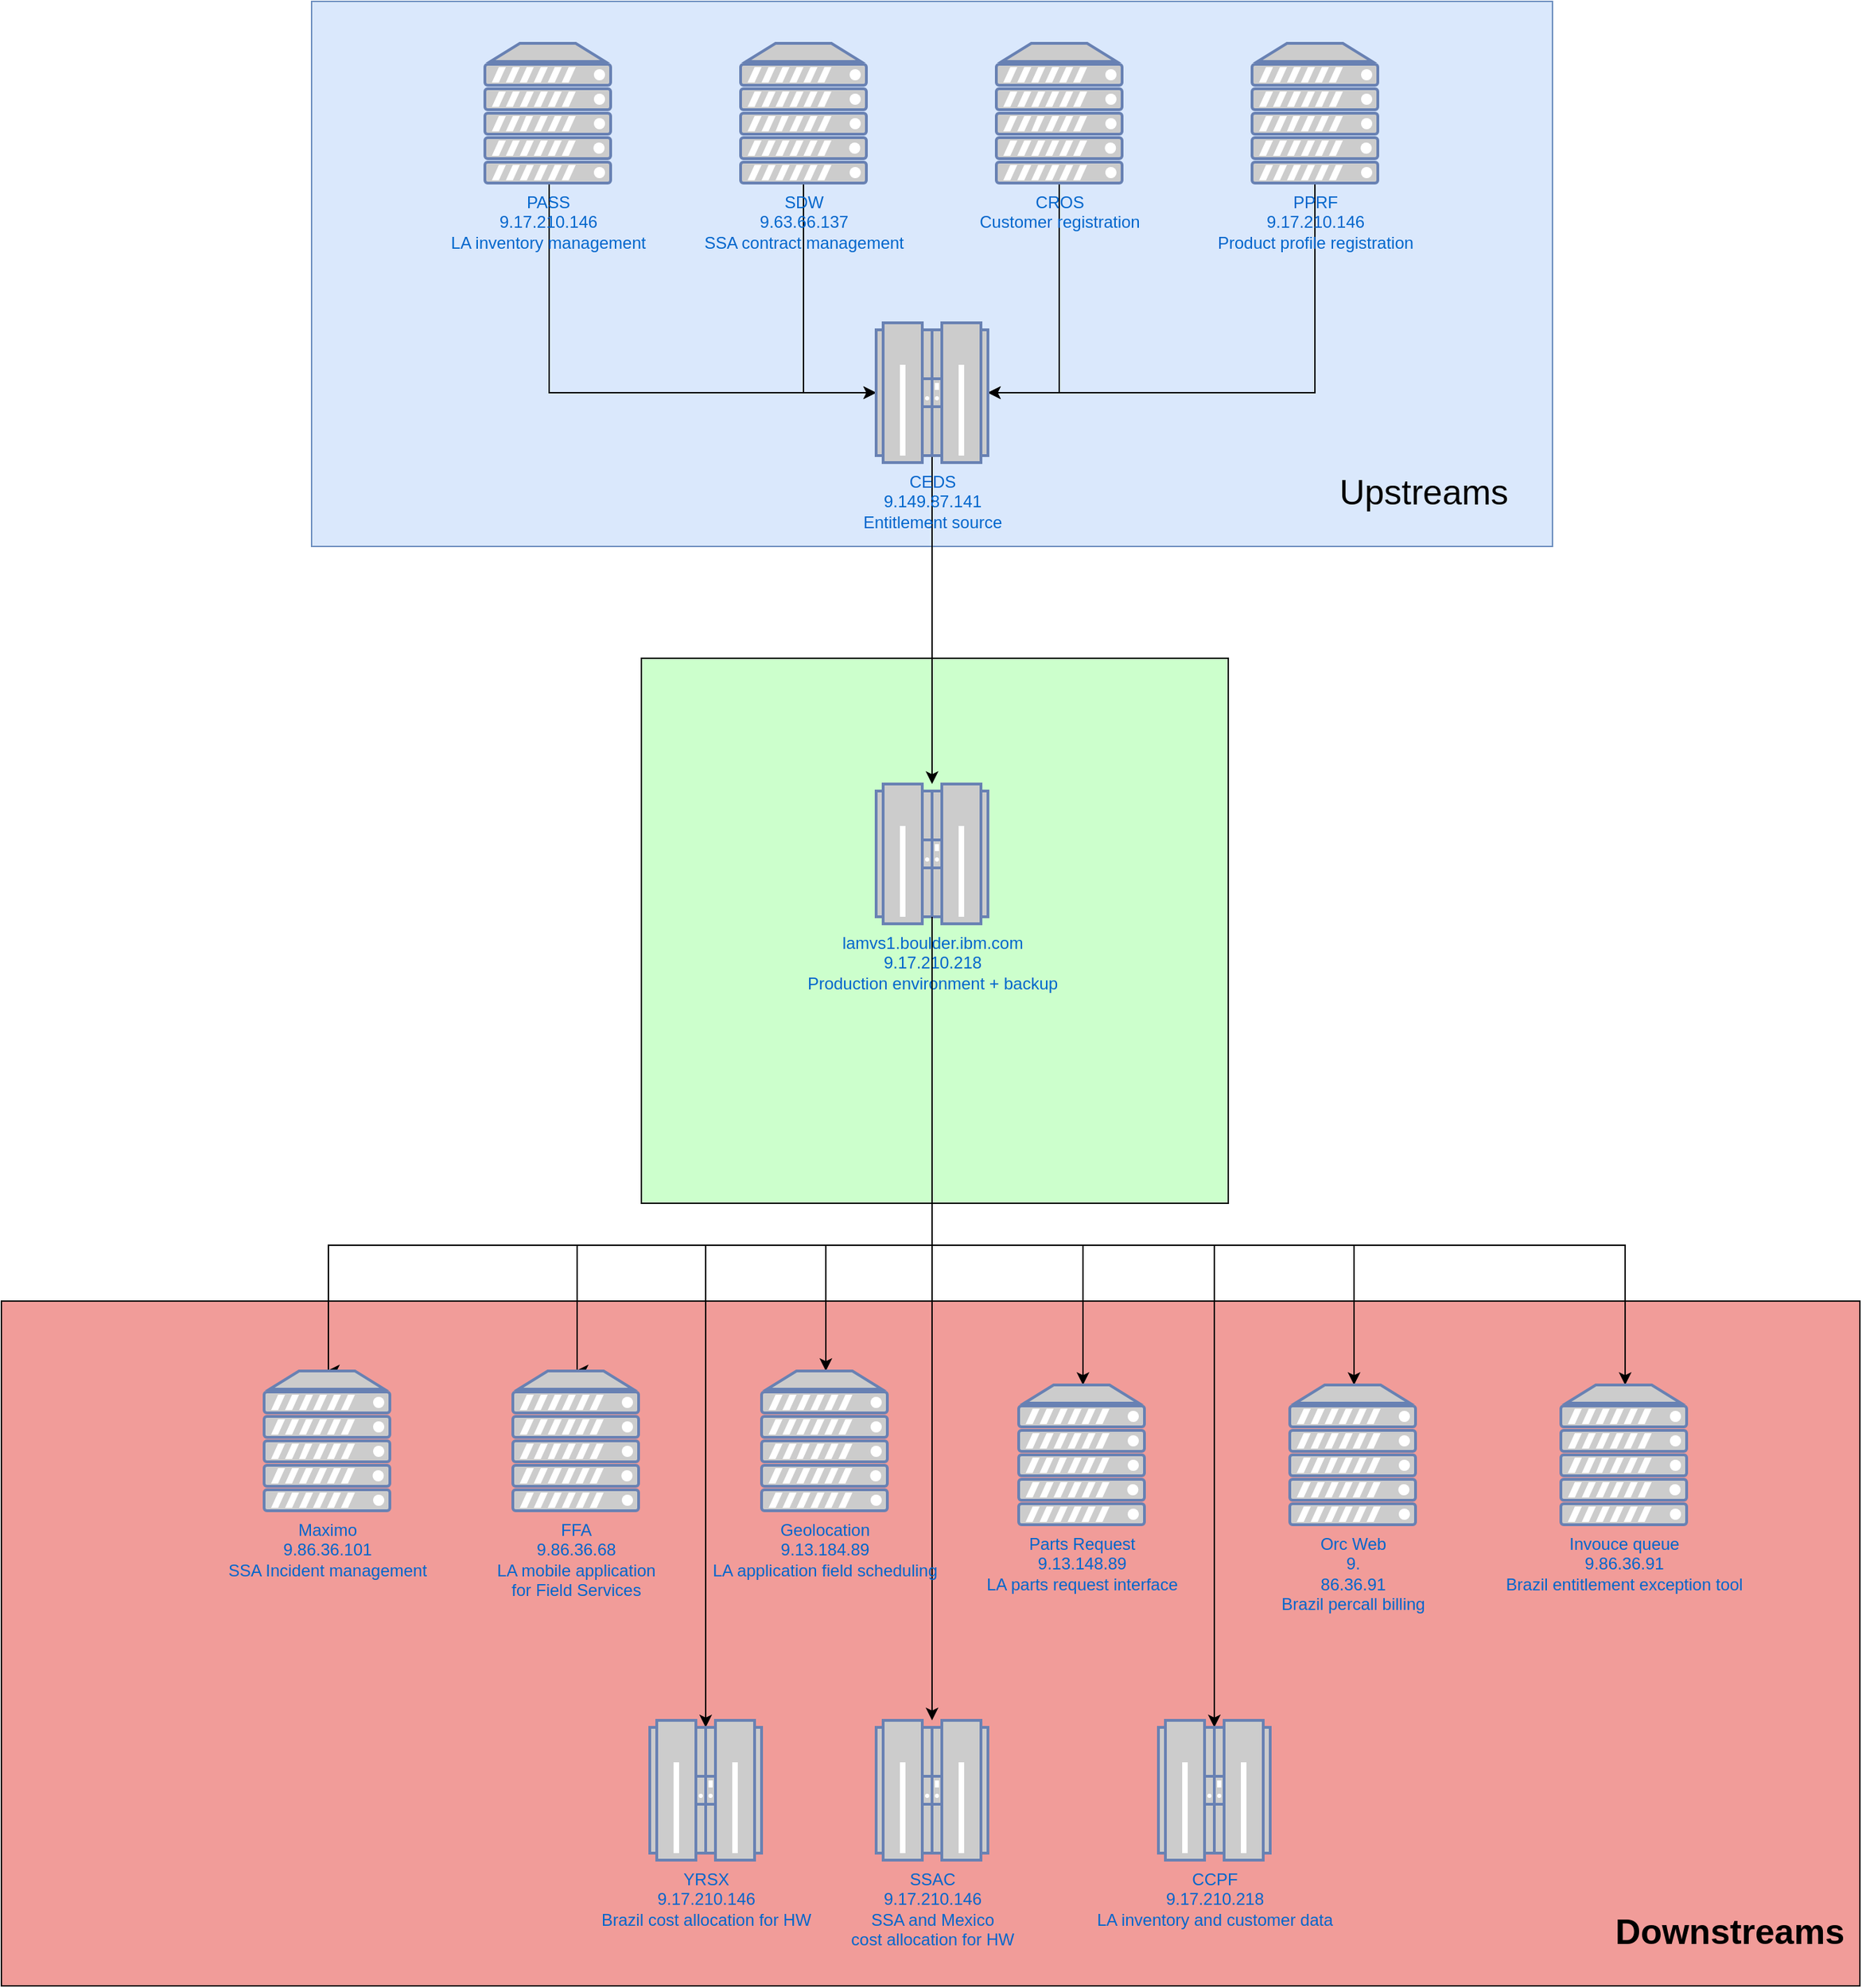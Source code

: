 <mxfile version="10.6.0" type="github"><diagram id="_zCE-TPqoeo9SqMWtjwe" name="Page-1"><mxGraphModel dx="6536" dy="3292" grid="1" gridSize="10" guides="1" tooltips="1" connect="1" arrows="1" fold="1" page="1" pageScale="1" pageWidth="2336" pageHeight="1654" background="none" math="0" shadow="0"><root><mxCell id="0"/><mxCell id="1" parent="0"/><mxCell id="JzEJBtxNvTs0THatI5Rh-37" value="" style="rounded=0;whiteSpace=wrap;html=1;fillColor=#F19C99;fontSize=25;" parent="1" vertex="1"><mxGeometry x="502" y="1020" width="1330" height="490" as="geometry"/></mxCell><mxCell id="JzEJBtxNvTs0THatI5Rh-14" value="" style="rounded=0;whiteSpace=wrap;html=1;fillColor=#dae8fc;strokeColor=#6c8ebf;" parent="1" vertex="1"><mxGeometry x="724" y="90" width="888" height="390" as="geometry"/></mxCell><mxCell id="JzEJBtxNvTs0THatI5Rh-42" value="" style="rounded=0;whiteSpace=wrap;html=1;fillColor=#CCFFCC;" parent="1" vertex="1"><mxGeometry x="960" y="560" width="420" height="390" as="geometry"/></mxCell><mxCell id="JzEJBtxNvTs0THatI5Rh-50" style="edgeStyle=orthogonalEdgeStyle;rounded=0;orthogonalLoop=1;jettySize=auto;html=1;exitX=0.5;exitY=0.95;exitDx=0;exitDy=0;exitPerimeter=0;entryX=0.5;entryY=0;entryDx=0;entryDy=0;entryPerimeter=0;startArrow=none;startFill=0;endArrow=classic;endFill=1;fontSize=25;" parent="1" source="JzEJBtxNvTs0THatI5Rh-1" target="JzEJBtxNvTs0THatI5Rh-28" edge="1"><mxGeometry relative="1" as="geometry"><Array as="points"><mxPoint x="1168" y="980"/><mxPoint x="914" y="980"/></Array></mxGeometry></mxCell><mxCell id="JzEJBtxNvTs0THatI5Rh-51" style="edgeStyle=orthogonalEdgeStyle;rounded=0;orthogonalLoop=1;jettySize=auto;html=1;exitX=0.5;exitY=0.95;exitDx=0;exitDy=0;exitPerimeter=0;startArrow=none;startFill=0;endArrow=classic;endFill=1;fontSize=25;" parent="1" source="JzEJBtxNvTs0THatI5Rh-1" target="JzEJBtxNvTs0THatI5Rh-29" edge="1"><mxGeometry relative="1" as="geometry"><Array as="points"><mxPoint x="1168" y="980"/><mxPoint x="1092" y="980"/></Array></mxGeometry></mxCell><mxCell id="JzEJBtxNvTs0THatI5Rh-52" style="edgeStyle=orthogonalEdgeStyle;rounded=0;orthogonalLoop=1;jettySize=auto;html=1;exitX=0.5;exitY=0.95;exitDx=0;exitDy=0;exitPerimeter=0;startArrow=none;startFill=0;endArrow=classic;endFill=1;fontSize=25;" parent="1" source="JzEJBtxNvTs0THatI5Rh-1" target="JzEJBtxNvTs0THatI5Rh-31" edge="1"><mxGeometry relative="1" as="geometry"><Array as="points"><mxPoint x="1168" y="980"/><mxPoint x="1276" y="980"/></Array></mxGeometry></mxCell><mxCell id="JzEJBtxNvTs0THatI5Rh-53" style="edgeStyle=orthogonalEdgeStyle;rounded=0;orthogonalLoop=1;jettySize=auto;html=1;exitX=0.5;exitY=0.95;exitDx=0;exitDy=0;exitPerimeter=0;startArrow=none;startFill=0;endArrow=classic;endFill=1;fontSize=25;" parent="1" source="JzEJBtxNvTs0THatI5Rh-1" target="JzEJBtxNvTs0THatI5Rh-32" edge="1"><mxGeometry relative="1" as="geometry"><Array as="points"><mxPoint x="1168" y="980"/><mxPoint x="1470" y="980"/></Array></mxGeometry></mxCell><mxCell id="JzEJBtxNvTs0THatI5Rh-55" style="edgeStyle=orthogonalEdgeStyle;rounded=0;orthogonalLoop=1;jettySize=auto;html=1;exitX=0.5;exitY=0.95;exitDx=0;exitDy=0;exitPerimeter=0;startArrow=none;startFill=0;endArrow=classic;endFill=1;fontSize=25;" parent="1" source="JzEJBtxNvTs0THatI5Rh-1" target="JzEJBtxNvTs0THatI5Rh-30" edge="1"><mxGeometry relative="1" as="geometry"><Array as="points"><mxPoint x="1168" y="980"/><mxPoint x="1664" y="980"/></Array></mxGeometry></mxCell><mxCell id="JzEJBtxNvTs0THatI5Rh-58" style="edgeStyle=orthogonalEdgeStyle;rounded=0;orthogonalLoop=1;jettySize=auto;html=1;exitX=0.5;exitY=0.95;exitDx=0;exitDy=0;exitPerimeter=0;startArrow=none;startFill=0;endArrow=classic;endFill=1;fontSize=25;entryX=0.5;entryY=0.05;entryDx=0;entryDy=0;entryPerimeter=0;" parent="1" source="JzEJBtxNvTs0THatI5Rh-1" target="JzEJBtxNvTs0THatI5Rh-35" edge="1"><mxGeometry relative="1" as="geometry"><Array as="points"><mxPoint x="1168" y="980"/><mxPoint x="1006" y="980"/></Array></mxGeometry></mxCell><mxCell id="JzEJBtxNvTs0THatI5Rh-59" style="edgeStyle=orthogonalEdgeStyle;rounded=0;orthogonalLoop=1;jettySize=auto;html=1;exitX=0.5;exitY=0.95;exitDx=0;exitDy=0;exitPerimeter=0;startArrow=none;startFill=0;endArrow=classic;endFill=1;fontSize=25;" parent="1" source="JzEJBtxNvTs0THatI5Rh-1" target="JzEJBtxNvTs0THatI5Rh-34" edge="1"><mxGeometry relative="1" as="geometry"/></mxCell><mxCell id="JzEJBtxNvTs0THatI5Rh-62" style="edgeStyle=orthogonalEdgeStyle;rounded=0;orthogonalLoop=1;jettySize=auto;html=1;exitX=0.5;exitY=0.95;exitDx=0;exitDy=0;exitPerimeter=0;entryX=0.5;entryY=0.05;entryDx=0;entryDy=0;entryPerimeter=0;startArrow=none;startFill=0;endArrow=classic;endFill=1;fontSize=25;" parent="1" source="JzEJBtxNvTs0THatI5Rh-1" target="JzEJBtxNvTs0THatI5Rh-36" edge="1"><mxGeometry relative="1" as="geometry"><Array as="points"><mxPoint x="1168" y="980"/><mxPoint x="1370" y="980"/></Array></mxGeometry></mxCell><mxCell id="JzEJBtxNvTs0THatI5Rh-1" value="&lt;div&gt;lamvs1.boulder.ibm.com&lt;/div&gt;&lt;div&gt;9.17.210.218&lt;/div&gt;&lt;div&gt;Production environment + backup&lt;br&gt;&lt;/div&gt;" style="fontColor=#0066CC;verticalAlign=top;verticalLabelPosition=bottom;labelPosition=center;align=center;html=1;outlineConnect=0;fillColor=#CCCCCC;strokeColor=#6881B3;gradientColor=none;gradientDirection=north;strokeWidth=2;shape=mxgraph.networks.mainframe;" parent="1" vertex="1"><mxGeometry x="1128" y="650" width="80" height="100" as="geometry"/></mxCell><mxCell id="JzEJBtxNvTs0THatI5Rh-18" style="edgeStyle=orthogonalEdgeStyle;rounded=0;orthogonalLoop=1;jettySize=auto;html=1;exitX=0.5;exitY=1;exitDx=0;exitDy=0;exitPerimeter=0;entryX=1;entryY=0.5;entryDx=0;entryDy=0;entryPerimeter=0;" parent="1" source="JzEJBtxNvTs0THatI5Rh-3" target="JzEJBtxNvTs0THatI5Rh-8" edge="1"><mxGeometry relative="1" as="geometry"/></mxCell><mxCell id="JzEJBtxNvTs0THatI5Rh-3" value="&lt;div&gt;CROS&lt;/div&gt;&lt;div&gt;Customer registration&lt;br&gt;&lt;/div&gt;" style="fontColor=#0066CC;verticalAlign=top;verticalLabelPosition=bottom;labelPosition=center;align=center;html=1;outlineConnect=0;fillColor=#CCCCCC;strokeColor=#6881B3;gradientColor=none;gradientDirection=north;strokeWidth=2;shape=mxgraph.networks.server;" parent="1" vertex="1"><mxGeometry x="1214" y="120" width="90" height="100" as="geometry"/></mxCell><mxCell id="JzEJBtxNvTs0THatI5Rh-16" value="" style="edgeStyle=orthogonalEdgeStyle;rounded=0;orthogonalLoop=1;jettySize=auto;html=1;entryX=0;entryY=0.5;entryDx=0;entryDy=0;entryPerimeter=0;" parent="1" source="JzEJBtxNvTs0THatI5Rh-4" target="JzEJBtxNvTs0THatI5Rh-8" edge="1"><mxGeometry relative="1" as="geometry"><mxPoint x="893" y="300" as="targetPoint"/><Array as="points"><mxPoint x="894" y="370"/></Array></mxGeometry></mxCell><mxCell id="JzEJBtxNvTs0THatI5Rh-4" value="&lt;div&gt;PASS&lt;/div&gt;&lt;div&gt;9.17.210.146&lt;/div&gt;&lt;div&gt;LA inventory management&lt;br&gt;&lt;/div&gt;" style="fontColor=#0066CC;verticalAlign=top;verticalLabelPosition=bottom;labelPosition=center;align=center;html=1;outlineConnect=0;fillColor=#CCCCCC;strokeColor=#6881B3;gradientColor=none;gradientDirection=north;strokeWidth=2;shape=mxgraph.networks.server;" parent="1" vertex="1"><mxGeometry x="848" y="120" width="90" height="100" as="geometry"/></mxCell><mxCell id="JzEJBtxNvTs0THatI5Rh-17" style="edgeStyle=orthogonalEdgeStyle;rounded=0;orthogonalLoop=1;jettySize=auto;html=1;exitX=0.5;exitY=1;exitDx=0;exitDy=0;exitPerimeter=0;entryX=0;entryY=0.5;entryDx=0;entryDy=0;entryPerimeter=0;" parent="1" source="JzEJBtxNvTs0THatI5Rh-5" target="JzEJBtxNvTs0THatI5Rh-8" edge="1"><mxGeometry relative="1" as="geometry"/></mxCell><mxCell id="JzEJBtxNvTs0THatI5Rh-5" value="&lt;div&gt;SDW&lt;/div&gt;&lt;div&gt;9.63.66.137&lt;/div&gt;&lt;div&gt;SSA contract management&lt;br&gt;&lt;/div&gt;" style="fontColor=#0066CC;verticalAlign=top;verticalLabelPosition=bottom;labelPosition=center;align=center;html=1;outlineConnect=0;fillColor=#CCCCCC;strokeColor=#6881B3;gradientColor=none;gradientDirection=north;strokeWidth=2;shape=mxgraph.networks.server;" parent="1" vertex="1"><mxGeometry x="1031" y="120" width="90" height="100" as="geometry"/></mxCell><mxCell id="JzEJBtxNvTs0THatI5Rh-20" style="edgeStyle=orthogonalEdgeStyle;rounded=0;orthogonalLoop=1;jettySize=auto;html=1;exitX=0.5;exitY=1;exitDx=0;exitDy=0;exitPerimeter=0;entryX=1;entryY=0.5;entryDx=0;entryDy=0;entryPerimeter=0;" parent="1" source="JzEJBtxNvTs0THatI5Rh-6" target="JzEJBtxNvTs0THatI5Rh-8" edge="1"><mxGeometry relative="1" as="geometry"/></mxCell><mxCell id="JzEJBtxNvTs0THatI5Rh-6" value="&lt;div&gt;PPRF&lt;/div&gt;&lt;div&gt;9.17.210.146&lt;/div&gt;&lt;div&gt;Product profile registration&lt;br&gt;&lt;/div&gt;" style="fontColor=#0066CC;verticalAlign=top;verticalLabelPosition=bottom;labelPosition=center;align=center;html=1;outlineConnect=0;fillColor=#CCCCCC;strokeColor=#6881B3;gradientColor=none;gradientDirection=north;strokeWidth=2;shape=mxgraph.networks.server;" parent="1" vertex="1"><mxGeometry x="1397" y="120" width="90" height="100" as="geometry"/></mxCell><mxCell id="JzEJBtxNvTs0THatI5Rh-46" style="edgeStyle=orthogonalEdgeStyle;rounded=0;orthogonalLoop=1;jettySize=auto;html=1;exitX=0.5;exitY=0.95;exitDx=0;exitDy=0;exitPerimeter=0;fontSize=25;" parent="1" source="JzEJBtxNvTs0THatI5Rh-8" target="JzEJBtxNvTs0THatI5Rh-1" edge="1"><mxGeometry relative="1" as="geometry"/></mxCell><mxCell id="JzEJBtxNvTs0THatI5Rh-8" value="&lt;div&gt;CEDS&lt;/div&gt;&lt;div&gt;9.149.87.141&lt;/div&gt;&lt;div&gt;Entitlement source&lt;br&gt;&lt;/div&gt;" style="fontColor=#0066CC;verticalAlign=top;verticalLabelPosition=bottom;labelPosition=center;align=center;html=1;outlineConnect=0;fillColor=#CCCCCC;strokeColor=#6881B3;gradientColor=none;gradientDirection=north;strokeWidth=2;shape=mxgraph.networks.mainframe;" parent="1" vertex="1"><mxGeometry x="1128" y="320" width="80" height="100" as="geometry"/></mxCell><mxCell id="JzEJBtxNvTs0THatI5Rh-26" value="Upstreams" style="text;html=1;strokeColor=none;fillColor=none;align=center;verticalAlign=middle;whiteSpace=wrap;rounded=0;fontSize=25;" parent="1" vertex="1"><mxGeometry x="1500" y="430" width="40" height="20" as="geometry"/></mxCell><mxCell id="JzEJBtxNvTs0THatI5Rh-49" style="edgeStyle=orthogonalEdgeStyle;rounded=0;orthogonalLoop=1;jettySize=auto;html=1;exitX=0.5;exitY=0;exitDx=0;exitDy=0;exitPerimeter=0;fontSize=25;endArrow=none;endFill=0;startArrow=classic;startFill=1;entryX=0.5;entryY=0.95;entryDx=0;entryDy=0;entryPerimeter=0;" parent="1" source="JzEJBtxNvTs0THatI5Rh-27" target="JzEJBtxNvTs0THatI5Rh-1" edge="1"><mxGeometry relative="1" as="geometry"><Array as="points"><mxPoint x="736" y="980"/><mxPoint x="1168" y="980"/></Array></mxGeometry></mxCell><mxCell id="JzEJBtxNvTs0THatI5Rh-27" value="&lt;div&gt;Maximo&lt;/div&gt;&lt;div&gt;9.86.36.101&lt;/div&gt;&lt;div&gt;SSA Incident management&lt;br&gt;&lt;/div&gt;" style="fontColor=#0066CC;verticalAlign=top;verticalLabelPosition=bottom;labelPosition=center;align=center;html=1;outlineConnect=0;fillColor=#CCCCCC;strokeColor=#6881B3;gradientColor=none;gradientDirection=north;strokeWidth=2;shape=mxgraph.networks.server;" parent="1" vertex="1"><mxGeometry x="690" y="1070" width="90" height="100" as="geometry"/></mxCell><mxCell id="JzEJBtxNvTs0THatI5Rh-28" value="&lt;div&gt;FFA&lt;/div&gt;&lt;div&gt;9.86.36.68&lt;/div&gt;&lt;div&gt;LA mobile application&lt;/div&gt;&lt;div&gt;for Field Services&lt;br&gt;&lt;/div&gt;" style="fontColor=#0066CC;verticalAlign=top;verticalLabelPosition=bottom;labelPosition=center;align=center;html=1;outlineConnect=0;fillColor=#CCCCCC;strokeColor=#6881B3;gradientColor=none;gradientDirection=north;strokeWidth=2;shape=mxgraph.networks.server;" parent="1" vertex="1"><mxGeometry x="868" y="1070" width="90" height="100" as="geometry"/></mxCell><mxCell id="JzEJBtxNvTs0THatI5Rh-29" value="&lt;div&gt;Geolocation&lt;/div&gt;&lt;div&gt;9.13.184.89&lt;/div&gt;&lt;div&gt;LA application field scheduling&lt;br&gt;&lt;/div&gt;" style="fontColor=#0066CC;verticalAlign=top;verticalLabelPosition=bottom;labelPosition=center;align=center;html=1;outlineConnect=0;fillColor=#CCCCCC;strokeColor=#6881B3;gradientColor=none;gradientDirection=north;strokeWidth=2;shape=mxgraph.networks.server;" parent="1" vertex="1"><mxGeometry x="1046" y="1070" width="90" height="100" as="geometry"/></mxCell><mxCell id="JzEJBtxNvTs0THatI5Rh-30" value="&lt;div&gt;Invouce queue&lt;/div&gt;&lt;div&gt;9.86.36.91&lt;/div&gt;&lt;div&gt;Brazil entitlement exception tool&lt;br&gt;&lt;/div&gt;" style="fontColor=#0066CC;verticalAlign=top;verticalLabelPosition=bottom;labelPosition=center;align=center;html=1;outlineConnect=0;fillColor=#CCCCCC;strokeColor=#6881B3;gradientColor=none;gradientDirection=north;strokeWidth=2;shape=mxgraph.networks.server;" parent="1" vertex="1"><mxGeometry x="1618" y="1080" width="90" height="100" as="geometry"/></mxCell><mxCell id="JzEJBtxNvTs0THatI5Rh-31" value="&lt;div&gt;Parts Request&lt;/div&gt;&lt;div&gt;9.13.148.89&lt;/div&gt;&lt;div&gt;LA parts request interface&lt;br&gt;&lt;/div&gt;" style="fontColor=#0066CC;verticalAlign=top;verticalLabelPosition=bottom;labelPosition=center;align=center;html=1;outlineConnect=0;fillColor=#CCCCCC;strokeColor=#6881B3;gradientColor=none;gradientDirection=north;strokeWidth=2;shape=mxgraph.networks.server;" parent="1" vertex="1"><mxGeometry x="1230" y="1080" width="90" height="100" as="geometry"/></mxCell><mxCell id="JzEJBtxNvTs0THatI5Rh-32" value="&lt;div&gt;Orc Web&lt;/div&gt;&lt;div&gt;9.&lt;br&gt;&lt;/div&gt;&lt;div&gt;86.36.91&lt;/div&gt;&lt;div&gt;Brazil percall billing&lt;br&gt;&lt;/div&gt;" style="fontColor=#0066CC;verticalAlign=top;verticalLabelPosition=bottom;labelPosition=center;align=center;html=1;outlineConnect=0;fillColor=#CCCCCC;strokeColor=#6881B3;gradientColor=none;gradientDirection=north;strokeWidth=2;shape=mxgraph.networks.server;" parent="1" vertex="1"><mxGeometry x="1424" y="1080" width="90" height="100" as="geometry"/></mxCell><mxCell id="JzEJBtxNvTs0THatI5Rh-34" value="&lt;div&gt;SSAC&lt;br&gt;&lt;/div&gt;&lt;div&gt;9.17.210.146&lt;/div&gt;&lt;div&gt;SSA and Mexico &lt;br&gt;&lt;/div&gt;&lt;div&gt;cost allocation for HW&lt;br&gt;&lt;/div&gt;" style="fontColor=#0066CC;verticalAlign=top;verticalLabelPosition=bottom;labelPosition=center;align=center;html=1;outlineConnect=0;fillColor=#CCCCCC;strokeColor=#6881B3;gradientColor=none;gradientDirection=north;strokeWidth=2;shape=mxgraph.networks.mainframe;" parent="1" vertex="1"><mxGeometry x="1128" y="1320" width="80" height="100" as="geometry"/></mxCell><mxCell id="JzEJBtxNvTs0THatI5Rh-35" value="&lt;div&gt;YRSX&lt;/div&gt;&lt;div&gt;9.17.210.146&lt;/div&gt;&lt;div&gt;Brazil cost allocation for HW&lt;br&gt;&lt;/div&gt;" style="fontColor=#0066CC;verticalAlign=top;verticalLabelPosition=bottom;labelPosition=center;align=center;html=1;outlineConnect=0;fillColor=#CCCCCC;strokeColor=#6881B3;gradientColor=none;gradientDirection=north;strokeWidth=2;shape=mxgraph.networks.mainframe;" parent="1" vertex="1"><mxGeometry x="966" y="1320" width="80" height="100" as="geometry"/></mxCell><mxCell id="JzEJBtxNvTs0THatI5Rh-36" value="&lt;div&gt;CCPF&lt;/div&gt;&lt;div&gt;9.17.210.218&lt;/div&gt;&lt;div&gt;LA inventory and customer data&lt;br&gt;&lt;/div&gt;" style="fontColor=#0066CC;verticalAlign=top;verticalLabelPosition=bottom;labelPosition=center;align=center;html=1;outlineConnect=0;fillColor=#CCCCCC;strokeColor=#6881B3;gradientColor=none;gradientDirection=north;strokeWidth=2;shape=mxgraph.networks.mainframe;" parent="1" vertex="1"><mxGeometry x="1330" y="1320" width="80" height="100" as="geometry"/></mxCell><mxCell id="JzEJBtxNvTs0THatI5Rh-39" value="Downstreams" style="text;html=1;strokeColor=none;fillColor=none;align=center;verticalAlign=middle;whiteSpace=wrap;rounded=0;fontSize=25;fontStyle=1" parent="1" vertex="1"><mxGeometry x="1680" y="1460" width="118" height="20" as="geometry"/></mxCell></root></mxGraphModel></diagram></mxfile>
